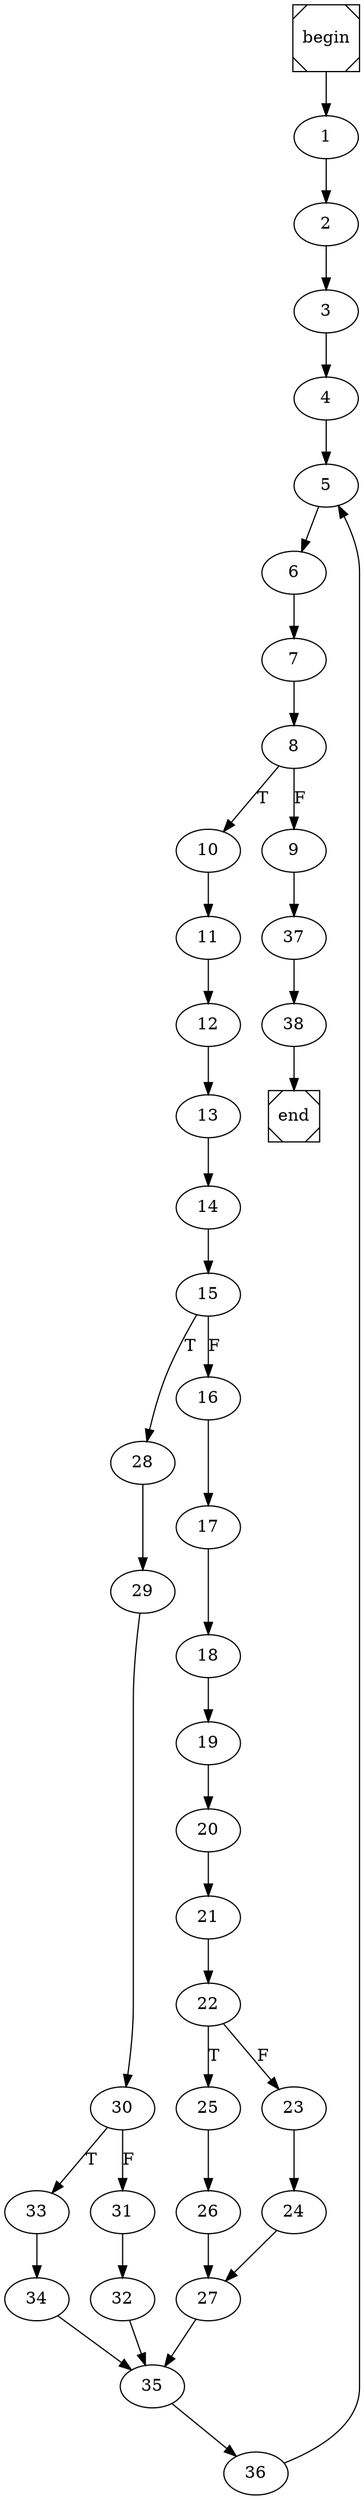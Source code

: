 digraph cfg {
	begin [shape=Msquare];
	end [shape=Msquare];
	begin -> 1;	1 -> 2;	2 -> 3;	3 -> 4;	4 -> 5;	5 -> 6;	6 -> 7;	7 -> 8;	8 -> 10[label=T];	8 -> 9[label=F];	9 -> 37;	10 -> 11;	11 -> 12;	12 -> 13;	13 -> 14;	14 -> 15;	15 -> 28[label=T];	15 -> 16[label=F];	16 -> 17;	17 -> 18;	18 -> 19;	19 -> 20;	20 -> 21;	21 -> 22;	22 -> 25[label=T];	22 -> 23[label=F];	23 -> 24;	24 -> 27;	25 -> 26;	26 -> 27;	27 -> 35;	28 -> 29;	29 -> 30;	30 -> 33[label=T];	30 -> 31[label=F];	31 -> 32;	32 -> 35;	33 -> 34;	34 -> 35;	35 -> 36;	36 -> 5;	37 -> 38;	38 -> end;}
